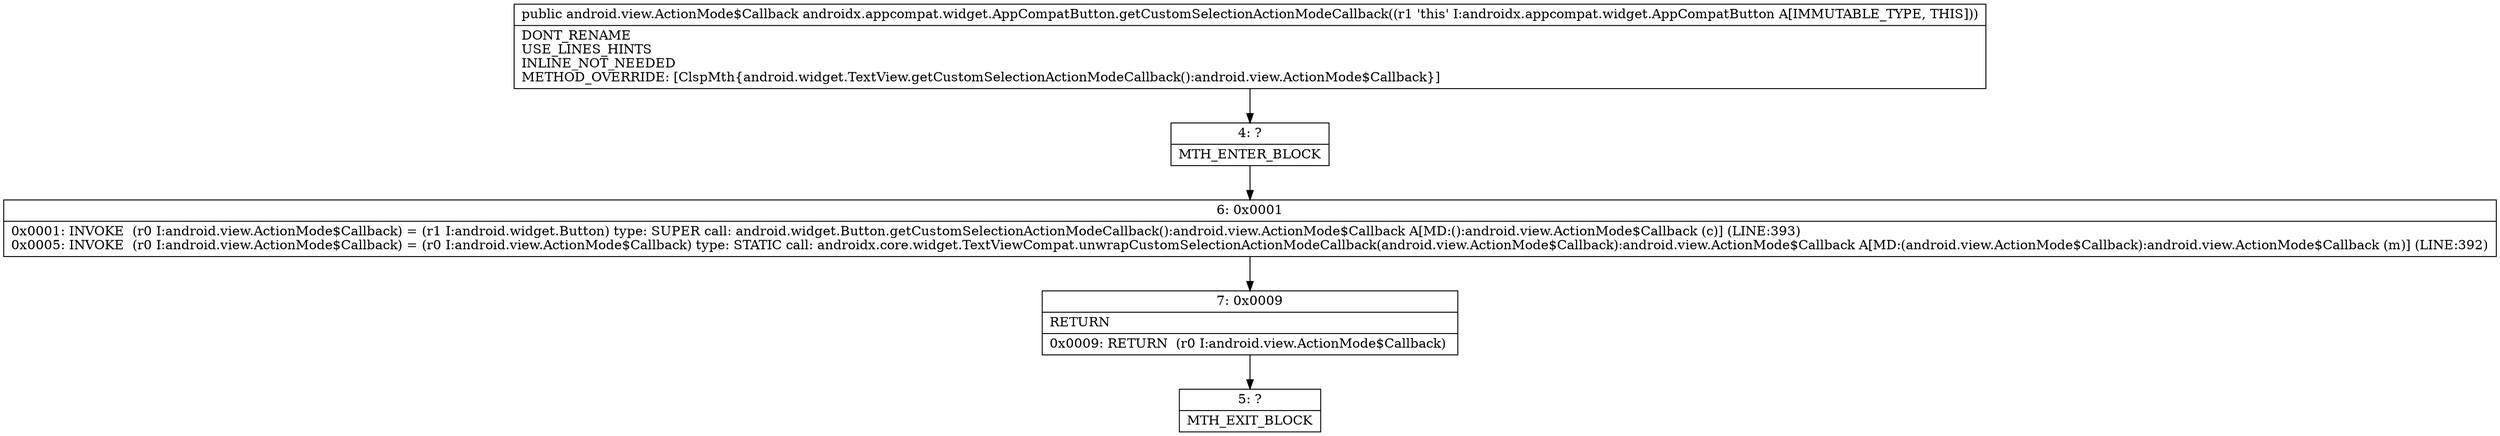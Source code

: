 digraph "CFG forandroidx.appcompat.widget.AppCompatButton.getCustomSelectionActionModeCallback()Landroid\/view\/ActionMode$Callback;" {
Node_4 [shape=record,label="{4\:\ ?|MTH_ENTER_BLOCK\l}"];
Node_6 [shape=record,label="{6\:\ 0x0001|0x0001: INVOKE  (r0 I:android.view.ActionMode$Callback) = (r1 I:android.widget.Button) type: SUPER call: android.widget.Button.getCustomSelectionActionModeCallback():android.view.ActionMode$Callback A[MD:():android.view.ActionMode$Callback (c)] (LINE:393)\l0x0005: INVOKE  (r0 I:android.view.ActionMode$Callback) = (r0 I:android.view.ActionMode$Callback) type: STATIC call: androidx.core.widget.TextViewCompat.unwrapCustomSelectionActionModeCallback(android.view.ActionMode$Callback):android.view.ActionMode$Callback A[MD:(android.view.ActionMode$Callback):android.view.ActionMode$Callback (m)] (LINE:392)\l}"];
Node_7 [shape=record,label="{7\:\ 0x0009|RETURN\l|0x0009: RETURN  (r0 I:android.view.ActionMode$Callback) \l}"];
Node_5 [shape=record,label="{5\:\ ?|MTH_EXIT_BLOCK\l}"];
MethodNode[shape=record,label="{public android.view.ActionMode$Callback androidx.appcompat.widget.AppCompatButton.getCustomSelectionActionModeCallback((r1 'this' I:androidx.appcompat.widget.AppCompatButton A[IMMUTABLE_TYPE, THIS]))  | DONT_RENAME\lUSE_LINES_HINTS\lINLINE_NOT_NEEDED\lMETHOD_OVERRIDE: [ClspMth\{android.widget.TextView.getCustomSelectionActionModeCallback():android.view.ActionMode$Callback\}]\l}"];
MethodNode -> Node_4;Node_4 -> Node_6;
Node_6 -> Node_7;
Node_7 -> Node_5;
}

